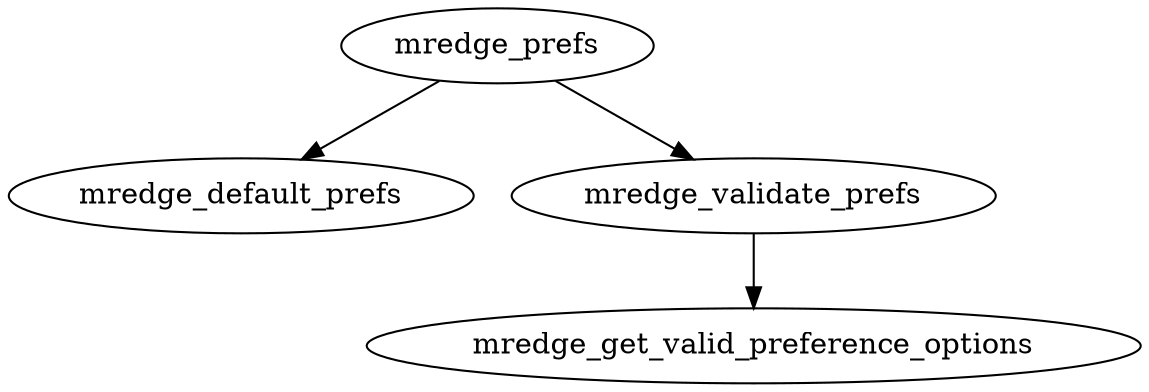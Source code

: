 /* Created by mdot for Matlab */
digraph m2html {
  mredge_prefs -> mredge_default_prefs;
  mredge_prefs -> mredge_validate_prefs;
  mredge_validate_prefs -> mredge_get_valid_preference_options;

  mredge_default_prefs [URL="mredge_default_prefs.html"];
  mredge_get_valid_preference_options [URL="mredge_get_valid_preference_options.html"];
  mredge_prefs [URL="mredge_prefs.html"];
  mredge_validate_prefs [URL="mredge_validate_prefs.html"];
}